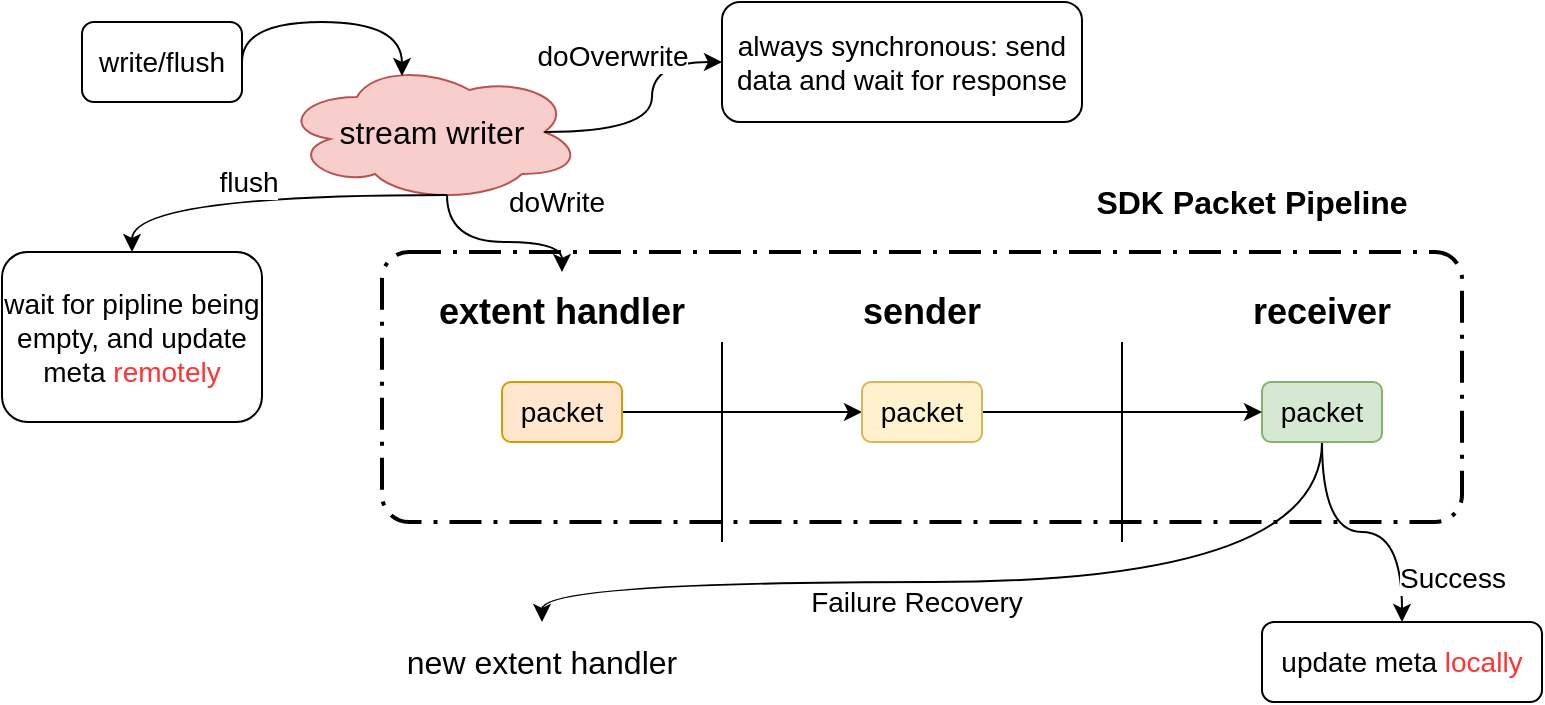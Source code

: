 <mxfile version="12.7.9" type="github">
  <diagram id="TJVbopDNEnAdcwNr6Ii2" name="Page-1">
    <mxGraphModel dx="815" dy="477" grid="1" gridSize="10" guides="1" tooltips="1" connect="1" arrows="1" fold="1" page="1" pageScale="1" pageWidth="827" pageHeight="1169" math="0" shadow="0">
      <root>
        <mxCell id="0" />
        <mxCell id="1" parent="0" />
        <mxCell id="hg7zff2ZG15yRXZS8xJL-1" value="&lt;font style=&quot;font-size: 16px&quot;&gt;stream writer&lt;/font&gt;" style="ellipse;shape=cloud;whiteSpace=wrap;html=1;fillColor=#f8cecc;strokeColor=#b85450;" vertex="1" parent="1">
          <mxGeometry x="180" y="60" width="150" height="70" as="geometry" />
        </mxCell>
        <mxCell id="93QJgdqJfiVn2zMciD_G-33" value="" style="rounded=1;arcSize=10;dashed=1;strokeColor=#000000;fillColor=none;gradientColor=none;dashPattern=8 3 1 3;strokeWidth=2;" parent="1" vertex="1">
          <mxGeometry x="230" y="155" width="540" height="135" as="geometry" />
        </mxCell>
        <mxCell id="93QJgdqJfiVn2zMciD_G-1" value="" style="endArrow=none;html=1;" parent="1" edge="1">
          <mxGeometry width="50" height="50" relative="1" as="geometry">
            <mxPoint x="400" y="300" as="sourcePoint" />
            <mxPoint x="400" y="200" as="targetPoint" />
          </mxGeometry>
        </mxCell>
        <mxCell id="93QJgdqJfiVn2zMciD_G-2" value="" style="endArrow=none;html=1;" parent="1" edge="1">
          <mxGeometry width="50" height="50" relative="1" as="geometry">
            <mxPoint x="600" y="300" as="sourcePoint" />
            <mxPoint x="600" y="200" as="targetPoint" />
          </mxGeometry>
        </mxCell>
        <mxCell id="93QJgdqJfiVn2zMciD_G-3" value="&lt;font style=&quot;font-size: 18px&quot;&gt;&lt;b&gt;extent handler&lt;/b&gt;&lt;/font&gt;" style="text;html=1;strokeColor=none;fillColor=none;align=center;verticalAlign=middle;whiteSpace=wrap;rounded=0;" parent="1" vertex="1">
          <mxGeometry x="255" y="165" width="130" height="40" as="geometry" />
        </mxCell>
        <mxCell id="93QJgdqJfiVn2zMciD_G-4" value="&lt;font style=&quot;font-size: 18px&quot;&gt;&lt;b&gt;sender&lt;/b&gt;&lt;/font&gt;" style="text;html=1;strokeColor=none;fillColor=none;align=center;verticalAlign=middle;whiteSpace=wrap;rounded=0;" parent="1" vertex="1">
          <mxGeometry x="440" y="165" width="120" height="40" as="geometry" />
        </mxCell>
        <mxCell id="93QJgdqJfiVn2zMciD_G-5" value="&lt;font style=&quot;font-size: 18px&quot;&gt;&lt;b&gt;receiver&lt;/b&gt;&lt;/font&gt;" style="text;html=1;strokeColor=none;fillColor=none;align=center;verticalAlign=middle;whiteSpace=wrap;rounded=0;" parent="1" vertex="1">
          <mxGeometry x="640" y="165" width="120" height="40" as="geometry" />
        </mxCell>
        <mxCell id="93QJgdqJfiVn2zMciD_G-9" style="edgeStyle=orthogonalEdgeStyle;curved=1;orthogonalLoop=1;jettySize=auto;html=1;entryX=0.5;entryY=0;entryDx=0;entryDy=0;exitX=0.55;exitY=0.95;exitDx=0;exitDy=0;exitPerimeter=0;" parent="1" source="hg7zff2ZG15yRXZS8xJL-1" target="93QJgdqJfiVn2zMciD_G-3" edge="1" treatAsSingle="0">
          <mxGeometry relative="1" as="geometry">
            <mxPoint x="260" y="120" as="sourcePoint" />
          </mxGeometry>
        </mxCell>
        <mxCell id="93QJgdqJfiVn2zMciD_G-15" value="&lt;font style=&quot;font-size: 14px&quot;&gt;doWrite&lt;/font&gt;" style="text;html=1;align=center;verticalAlign=middle;resizable=0;points=[];labelBackgroundColor=#ffffff;" parent="93QJgdqJfiVn2zMciD_G-9" vertex="1" connectable="0">
          <mxGeometry x="-0.221" y="5" relative="1" as="geometry">
            <mxPoint x="40.5" y="-15" as="offset" />
          </mxGeometry>
        </mxCell>
        <mxCell id="93QJgdqJfiVn2zMciD_G-17" style="edgeStyle=orthogonalEdgeStyle;curved=1;orthogonalLoop=1;jettySize=auto;html=1;entryX=0;entryY=0.5;entryDx=0;entryDy=0;exitX=0.875;exitY=0.5;exitDx=0;exitDy=0;exitPerimeter=0;" parent="1" source="hg7zff2ZG15yRXZS8xJL-1" target="93QJgdqJfiVn2zMciD_G-16" edge="1" treatAsSingle="0">
          <mxGeometry relative="1" as="geometry">
            <mxPoint x="320" y="100" as="sourcePoint" />
          </mxGeometry>
        </mxCell>
        <mxCell id="93QJgdqJfiVn2zMciD_G-18" value="&lt;font style=&quot;font-size: 14px&quot;&gt;doOverwrite&lt;/font&gt;" style="text;html=1;align=center;verticalAlign=middle;resizable=0;points=[];labelBackgroundColor=#ffffff;" parent="93QJgdqJfiVn2zMciD_G-17" vertex="1" connectable="0">
          <mxGeometry x="0.235" y="-1" relative="1" as="geometry">
            <mxPoint x="-21" y="-16" as="offset" />
          </mxGeometry>
        </mxCell>
        <mxCell id="hg7zff2ZG15yRXZS8xJL-2" style="edgeStyle=orthogonalEdgeStyle;orthogonalLoop=1;jettySize=auto;html=1;entryX=0.5;entryY=0;entryDx=0;entryDy=0;curved=1;exitX=0.55;exitY=0.95;exitDx=0;exitDy=0;exitPerimeter=0;" edge="1" parent="1" source="hg7zff2ZG15yRXZS8xJL-1" target="93QJgdqJfiVn2zMciD_G-20">
          <mxGeometry relative="1" as="geometry">
            <mxPoint x="252.8" y="121.56" as="sourcePoint" />
          </mxGeometry>
        </mxCell>
        <mxCell id="hg7zff2ZG15yRXZS8xJL-4" value="&lt;font style=&quot;font-size: 14px&quot;&gt;flush&lt;/font&gt;" style="text;html=1;align=center;verticalAlign=middle;resizable=0;points=[];labelBackgroundColor=#ffffff;" vertex="1" connectable="0" parent="hg7zff2ZG15yRXZS8xJL-2">
          <mxGeometry x="0.054" y="2" relative="1" as="geometry">
            <mxPoint x="-1.5" y="-8.5" as="offset" />
          </mxGeometry>
        </mxCell>
        <mxCell id="hg7zff2ZG15yRXZS8xJL-3" style="edgeStyle=orthogonalEdgeStyle;curved=1;orthogonalLoop=1;jettySize=auto;html=1;entryX=0.4;entryY=0.1;entryDx=0;entryDy=0;entryPerimeter=0;exitX=1;exitY=0.5;exitDx=0;exitDy=0;" edge="1" parent="1" source="93QJgdqJfiVn2zMciD_G-7" target="hg7zff2ZG15yRXZS8xJL-1">
          <mxGeometry relative="1" as="geometry">
            <Array as="points">
              <mxPoint x="160" y="40" />
              <mxPoint x="240" y="40" />
            </Array>
          </mxGeometry>
        </mxCell>
        <mxCell id="93QJgdqJfiVn2zMciD_G-7" value="&lt;font style=&quot;font-size: 14px&quot;&gt;write/flush&lt;/font&gt;" style="rounded=1;whiteSpace=wrap;html=1;" parent="1" vertex="1">
          <mxGeometry x="80" y="40" width="80" height="40" as="geometry" />
        </mxCell>
        <mxCell id="93QJgdqJfiVn2zMciD_G-39" style="edgeStyle=orthogonalEdgeStyle;curved=1;orthogonalLoop=1;jettySize=auto;html=1;entryX=0;entryY=0.5;entryDx=0;entryDy=0;" parent="1" source="93QJgdqJfiVn2zMciD_G-11" target="93QJgdqJfiVn2zMciD_G-24" edge="1">
          <mxGeometry relative="1" as="geometry" />
        </mxCell>
        <mxCell id="93QJgdqJfiVn2zMciD_G-11" value="&lt;font style=&quot;font-size: 14px&quot;&gt;packet&lt;/font&gt;" style="rounded=1;whiteSpace=wrap;html=1;fillColor=#ffe6cc;strokeColor=#d79b00;" parent="1" vertex="1">
          <mxGeometry x="290" y="220" width="60" height="30" as="geometry" />
        </mxCell>
        <mxCell id="93QJgdqJfiVn2zMciD_G-31" style="edgeStyle=orthogonalEdgeStyle;curved=1;orthogonalLoop=1;jettySize=auto;html=1;entryX=0.5;entryY=0;entryDx=0;entryDy=0;" parent="1" source="93QJgdqJfiVn2zMciD_G-14" target="93QJgdqJfiVn2zMciD_G-30" edge="1" treatAsSingle="0">
          <mxGeometry relative="1" as="geometry">
            <Array as="points">
              <mxPoint x="700" y="320" />
              <mxPoint x="310" y="320" />
            </Array>
          </mxGeometry>
        </mxCell>
        <mxCell id="93QJgdqJfiVn2zMciD_G-35" value="&lt;font style=&quot;font-size: 14px&quot;&gt;Failure Recovery&lt;/font&gt;" style="text;html=1;align=center;verticalAlign=middle;resizable=0;points=[];labelBackgroundColor=#ffffff;" parent="93QJgdqJfiVn2zMciD_G-31" vertex="1" connectable="0">
          <mxGeometry x="0.336" y="-5" relative="1" as="geometry">
            <mxPoint x="47" y="15" as="offset" />
          </mxGeometry>
        </mxCell>
        <mxCell id="93QJgdqJfiVn2zMciD_G-37" style="edgeStyle=orthogonalEdgeStyle;curved=1;orthogonalLoop=1;jettySize=auto;html=1;entryX=0.5;entryY=0;entryDx=0;entryDy=0;" parent="1" source="93QJgdqJfiVn2zMciD_G-14" target="93QJgdqJfiVn2zMciD_G-36" edge="1" treatAsSingle="0">
          <mxGeometry relative="1" as="geometry" />
        </mxCell>
        <mxCell id="93QJgdqJfiVn2zMciD_G-38" value="&lt;font style=&quot;font-size: 14px&quot;&gt;Success&lt;/font&gt;" style="text;html=1;align=center;verticalAlign=middle;resizable=0;points=[];labelBackgroundColor=#ffffff;" parent="93QJgdqJfiVn2zMciD_G-37" vertex="1" connectable="0">
          <mxGeometry x="0.404" y="-8" relative="1" as="geometry">
            <mxPoint x="33" y="16" as="offset" />
          </mxGeometry>
        </mxCell>
        <mxCell id="93QJgdqJfiVn2zMciD_G-14" value="&lt;font style=&quot;font-size: 14px&quot;&gt;packet&lt;/font&gt;" style="rounded=1;whiteSpace=wrap;html=1;fillColor=#d5e8d4;strokeColor=#82b366;" parent="1" vertex="1">
          <mxGeometry x="670" y="220" width="60" height="30" as="geometry" />
        </mxCell>
        <mxCell id="93QJgdqJfiVn2zMciD_G-16" value="&lt;font style=&quot;font-size: 14px&quot;&gt;always synchronous: send data and wait for response&lt;/font&gt;" style="rounded=1;whiteSpace=wrap;html=1;" parent="1" vertex="1">
          <mxGeometry x="400" y="30" width="180" height="60" as="geometry" />
        </mxCell>
        <mxCell id="93QJgdqJfiVn2zMciD_G-20" value="&lt;div&gt;&lt;span style=&quot;font-size: 14px&quot;&gt;wait for pipline being empty, and update meta &lt;font color=&quot;#ff3333&quot;&gt;remotely&lt;/font&gt;&lt;/span&gt;&lt;/div&gt;" style="rounded=1;whiteSpace=wrap;html=1;align=center;" parent="1" vertex="1">
          <mxGeometry x="40" y="155" width="130" height="85" as="geometry" />
        </mxCell>
        <mxCell id="93QJgdqJfiVn2zMciD_G-40" style="edgeStyle=orthogonalEdgeStyle;curved=1;orthogonalLoop=1;jettySize=auto;html=1;entryX=0;entryY=0.5;entryDx=0;entryDy=0;" parent="1" source="93QJgdqJfiVn2zMciD_G-24" target="93QJgdqJfiVn2zMciD_G-14" edge="1">
          <mxGeometry relative="1" as="geometry" />
        </mxCell>
        <mxCell id="93QJgdqJfiVn2zMciD_G-24" value="&lt;font style=&quot;font-size: 14px&quot;&gt;packet&lt;/font&gt;" style="rounded=1;whiteSpace=wrap;html=1;fillColor=#fff2cc;strokeColor=#d6b656;" parent="1" vertex="1">
          <mxGeometry x="470" y="220" width="60" height="30" as="geometry" />
        </mxCell>
        <mxCell id="93QJgdqJfiVn2zMciD_G-30" value="&lt;font style=&quot;font-size: 16px&quot;&gt;new extent handler&lt;/font&gt;" style="text;html=1;strokeColor=none;fillColor=none;align=center;verticalAlign=middle;whiteSpace=wrap;rounded=0;" parent="1" vertex="1">
          <mxGeometry x="240" y="340" width="140" height="40" as="geometry" />
        </mxCell>
        <mxCell id="93QJgdqJfiVn2zMciD_G-34" value="&lt;font style=&quot;font-size: 16px&quot;&gt;&lt;b&gt;SDK Packet Pipeline&lt;/b&gt;&lt;/font&gt;" style="text;html=1;strokeColor=none;fillColor=none;align=center;verticalAlign=middle;whiteSpace=wrap;rounded=0;" parent="1" vertex="1">
          <mxGeometry x="580" y="110" width="170" height="40" as="geometry" />
        </mxCell>
        <mxCell id="93QJgdqJfiVn2zMciD_G-36" value="&lt;font style=&quot;font-size: 14px&quot;&gt;update meta &lt;font color=&quot;#ff3333&quot;&gt;locally&lt;/font&gt;&lt;/font&gt;" style="rounded=1;whiteSpace=wrap;html=1;" parent="1" vertex="1">
          <mxGeometry x="670" y="340" width="140" height="40" as="geometry" />
        </mxCell>
      </root>
    </mxGraphModel>
  </diagram>
</mxfile>
